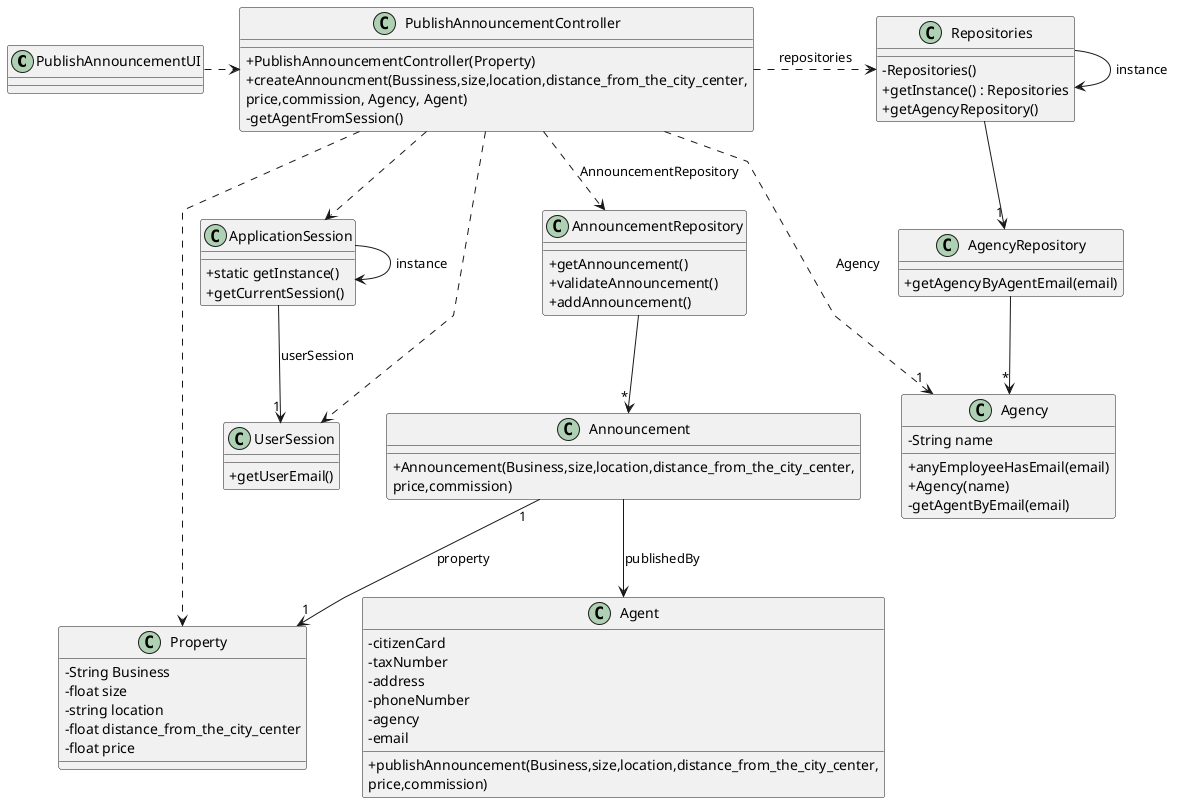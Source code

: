 @startuml
'skinparam monochrome true
skinparam packageStyle rectangle
skinparam shadowing false
skinparam linetype polyline
'skinparam linetype orto

skinparam classAttributeIconSize 0

'left to right direction

class PublishAnnouncementUI{
}

class PublishAnnouncementController {
    + PublishAnnouncementController(Property)
    + createAnnouncment(Bussiness,size,location,distance_from_the_city_center,\nprice,commission, Agency, Agent)
    - getAgentFromSession()

}

class ApplicationSession
{
    + static getInstance()
    + getCurrentSession()
}

class UserSession
{
    + getUserEmail()
}


class AgencyRepository {
    + getAgencyByAgentEmail(email)
}

class Agency {
    - String name
    + anyEmployeeHasEmail(email)
    + Agency(name)
    - getAgentByEmail(email)
}

class Repositories {
    - Repositories()
    + getInstance() : Repositories
    + getAgencyRepository()
}

class AnnouncementRepository{
    +getAnnouncement()
    +validateAnnouncement()
    +addAnnouncement()
}

class Announcement{
    + Announcement(Business,size,location,distance_from_the_city_center,\nprice,commission)

}

class Property{
  -String Business
  -float size
  -string location
  -float distance_from_the_city_center
  -float price
}



class Agent {
    -citizenCard
    -taxNumber
    -address
    -phoneNumber
    -agency
    -email
    +publishAnnouncement(Business,size,location,distance_from_the_city_center,\nprice,commission)
}



Repositories -> Repositories : instance
ApplicationSession -> ApplicationSession : instance
PublishAnnouncementController .> Repositories : repositories

Repositories --> "1" AgencyRepository

AgencyRepository --> "*" Agency
ApplicationSession --> "1" UserSession : userSession

PublishAnnouncementController ..> "1" Agency : Agency
PublishAnnouncementController ..> ApplicationSession
PublishAnnouncementController ..> UserSession

PublishAnnouncementUI .> PublishAnnouncementController

PublishAnnouncementController ..> Property

PublishAnnouncementController ..> AnnouncementRepository : AnnouncementRepository

AnnouncementRepository --> "*" Announcement

Announcement "1" --> "1" Property: property

Announcement --> Agent : publishedBy
@enduml
